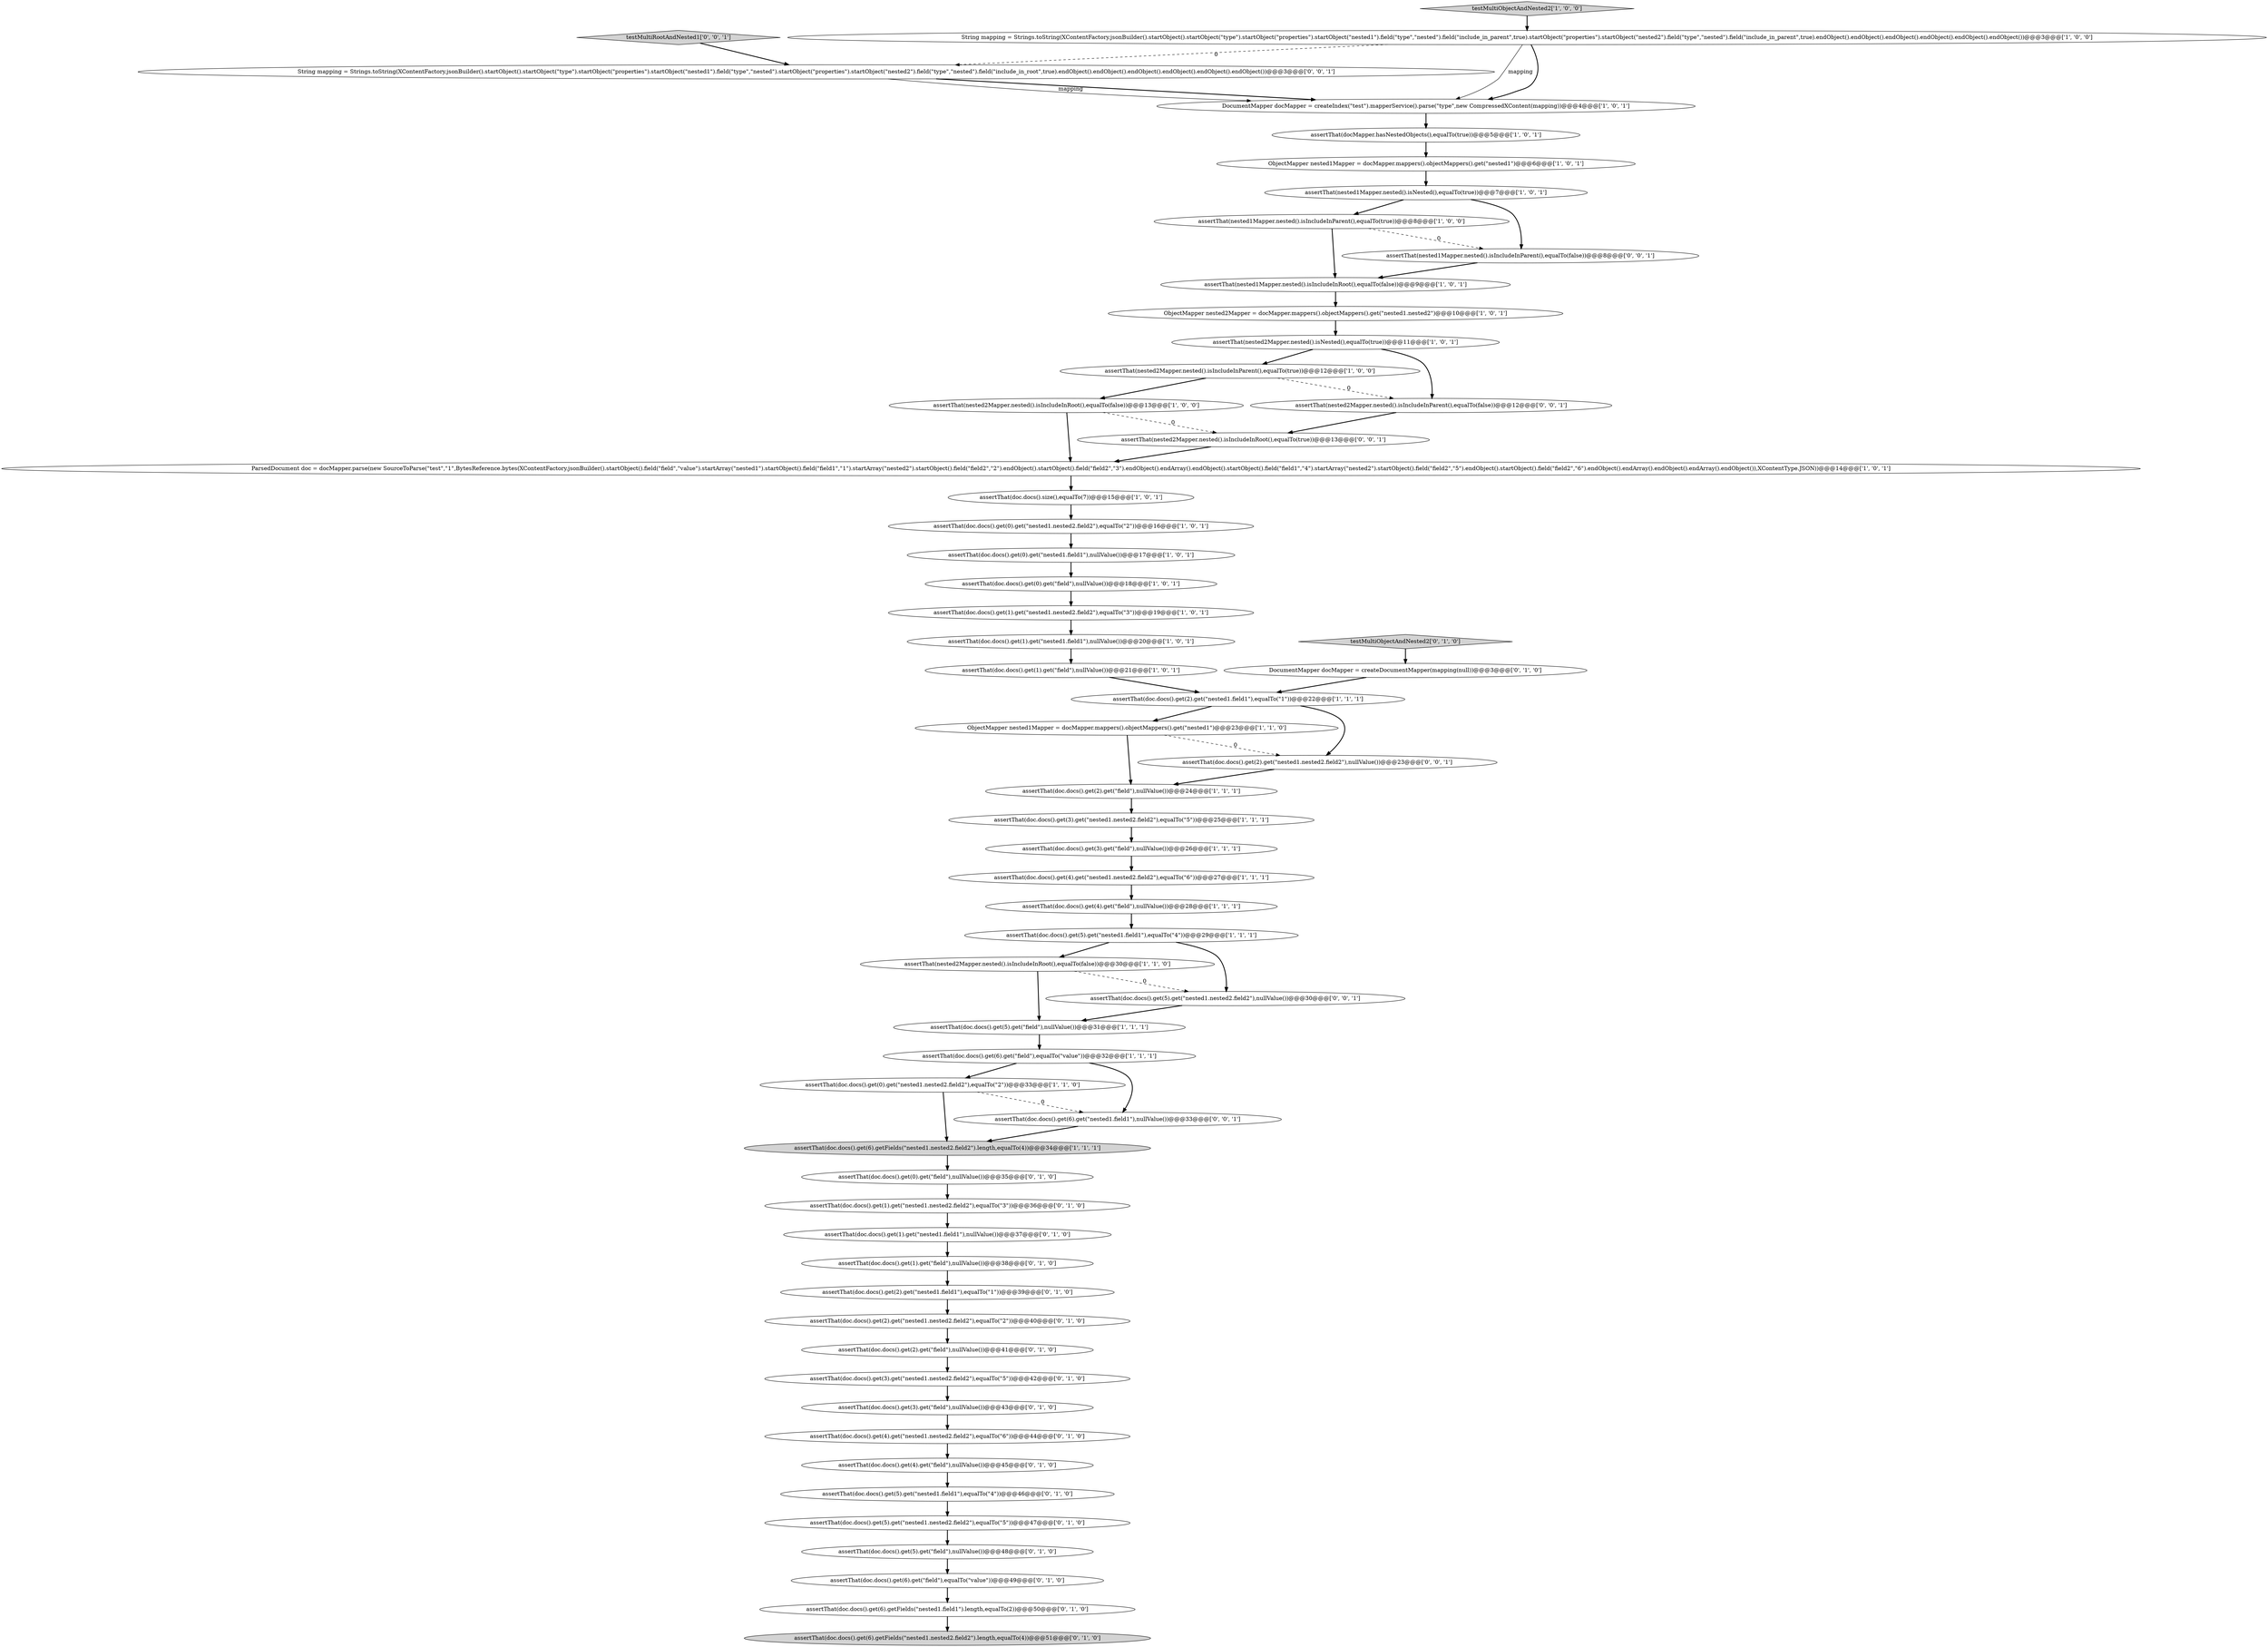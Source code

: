 digraph {
9 [style = filled, label = "assertThat(doc.docs().get(5).get(\"nested1.field1\"),equalTo(\"4\"))@@@29@@@['1', '1', '1']", fillcolor = white, shape = ellipse image = "AAA0AAABBB1BBB"];
5 [style = filled, label = "assertThat(doc.docs().get(6).getFields(\"nested1.nested2.field2\").length,equalTo(4))@@@34@@@['1', '1', '1']", fillcolor = lightgray, shape = ellipse image = "AAA0AAABBB1BBB"];
7 [style = filled, label = "assertThat(nested1Mapper.nested().isIncludeInRoot(),equalTo(false))@@@9@@@['1', '0', '1']", fillcolor = white, shape = ellipse image = "AAA0AAABBB1BBB"];
11 [style = filled, label = "assertThat(doc.docs().get(1).get(\"field\"),nullValue())@@@21@@@['1', '0', '1']", fillcolor = white, shape = ellipse image = "AAA0AAABBB1BBB"];
21 [style = filled, label = "assertThat(doc.docs().get(4).get(\"field\"),nullValue())@@@28@@@['1', '1', '1']", fillcolor = white, shape = ellipse image = "AAA0AAABBB1BBB"];
30 [style = filled, label = "assertThat(doc.docs().get(0).get(\"nested1.nested2.field2\"),equalTo(\"2\"))@@@33@@@['1', '1', '0']", fillcolor = white, shape = ellipse image = "AAA0AAABBB1BBB"];
31 [style = filled, label = "assertThat(nested2Mapper.nested().isIncludeInRoot(),equalTo(false))@@@30@@@['1', '1', '0']", fillcolor = white, shape = ellipse image = "AAA0AAABBB1BBB"];
45 [style = filled, label = "assertThat(doc.docs().get(6).getFields(\"nested1.field1\").length,equalTo(2))@@@50@@@['0', '1', '0']", fillcolor = white, shape = ellipse image = "AAA0AAABBB2BBB"];
48 [style = filled, label = "assertThat(doc.docs().get(6).getFields(\"nested1.nested2.field2\").length,equalTo(4))@@@51@@@['0', '1', '0']", fillcolor = lightgray, shape = ellipse image = "AAA0AAABBB2BBB"];
25 [style = filled, label = "ObjectMapper nested1Mapper = docMapper.mappers().objectMappers().get(\"nested1\")@@@23@@@['1', '1', '0']", fillcolor = white, shape = ellipse image = "AAA0AAABBB1BBB"];
15 [style = filled, label = "ParsedDocument doc = docMapper.parse(new SourceToParse(\"test\",\"1\",BytesReference.bytes(XContentFactory.jsonBuilder().startObject().field(\"field\",\"value\").startArray(\"nested1\").startObject().field(\"field1\",\"1\").startArray(\"nested2\").startObject().field(\"field2\",\"2\").endObject().startObject().field(\"field2\",\"3\").endObject().endArray().endObject().startObject().field(\"field1\",\"4\").startArray(\"nested2\").startObject().field(\"field2\",\"5\").endObject().startObject().field(\"field2\",\"6\").endObject().endArray().endObject().endArray().endObject()),XContentType.JSON))@@@14@@@['1', '0', '1']", fillcolor = white, shape = ellipse image = "AAA0AAABBB1BBB"];
39 [style = filled, label = "assertThat(doc.docs().get(0).get(\"field\"),nullValue())@@@35@@@['0', '1', '0']", fillcolor = white, shape = ellipse image = "AAA0AAABBB2BBB"];
52 [style = filled, label = "assertThat(doc.docs().get(6).get(\"nested1.field1\"),nullValue())@@@33@@@['0', '0', '1']", fillcolor = white, shape = ellipse image = "AAA0AAABBB3BBB"];
13 [style = filled, label = "assertThat(doc.docs().get(2).get(\"field\"),nullValue())@@@24@@@['1', '1', '1']", fillcolor = white, shape = ellipse image = "AAA0AAABBB1BBB"];
8 [style = filled, label = "assertThat(nested2Mapper.nested().isIncludeInRoot(),equalTo(false))@@@13@@@['1', '0', '0']", fillcolor = white, shape = ellipse image = "AAA0AAABBB1BBB"];
41 [style = filled, label = "assertThat(doc.docs().get(4).get(\"field\"),nullValue())@@@45@@@['0', '1', '0']", fillcolor = white, shape = ellipse image = "AAA0AAABBB2BBB"];
53 [style = filled, label = "assertThat(doc.docs().get(5).get(\"nested1.nested2.field2\"),nullValue())@@@30@@@['0', '0', '1']", fillcolor = white, shape = ellipse image = "AAA0AAABBB3BBB"];
57 [style = filled, label = "assertThat(nested2Mapper.nested().isIncludeInParent(),equalTo(false))@@@12@@@['0', '0', '1']", fillcolor = white, shape = ellipse image = "AAA0AAABBB3BBB"];
2 [style = filled, label = "assertThat(doc.docs().get(2).get(\"nested1.field1\"),equalTo(\"1\"))@@@22@@@['1', '1', '1']", fillcolor = white, shape = ellipse image = "AAA0AAABBB1BBB"];
16 [style = filled, label = "testMultiObjectAndNested2['1', '0', '0']", fillcolor = lightgray, shape = diamond image = "AAA0AAABBB1BBB"];
17 [style = filled, label = "ObjectMapper nested1Mapper = docMapper.mappers().objectMappers().get(\"nested1\")@@@6@@@['1', '0', '1']", fillcolor = white, shape = ellipse image = "AAA0AAABBB1BBB"];
35 [style = filled, label = "assertThat(doc.docs().get(2).get(\"field\"),nullValue())@@@41@@@['0', '1', '0']", fillcolor = white, shape = ellipse image = "AAA0AAABBB2BBB"];
59 [style = filled, label = "assertThat(nested1Mapper.nested().isIncludeInParent(),equalTo(false))@@@8@@@['0', '0', '1']", fillcolor = white, shape = ellipse image = "AAA0AAABBB3BBB"];
1 [style = filled, label = "assertThat(doc.docs().get(0).get(\"nested1.field1\"),nullValue())@@@17@@@['1', '0', '1']", fillcolor = white, shape = ellipse image = "AAA0AAABBB1BBB"];
54 [style = filled, label = "assertThat(nested2Mapper.nested().isIncludeInRoot(),equalTo(true))@@@13@@@['0', '0', '1']", fillcolor = white, shape = ellipse image = "AAA0AAABBB3BBB"];
29 [style = filled, label = "assertThat(docMapper.hasNestedObjects(),equalTo(true))@@@5@@@['1', '0', '1']", fillcolor = white, shape = ellipse image = "AAA0AAABBB1BBB"];
12 [style = filled, label = "assertThat(doc.docs().get(3).get(\"field\"),nullValue())@@@26@@@['1', '1', '1']", fillcolor = white, shape = ellipse image = "AAA0AAABBB1BBB"];
43 [style = filled, label = "assertThat(doc.docs().get(1).get(\"nested1.field1\"),nullValue())@@@37@@@['0', '1', '0']", fillcolor = white, shape = ellipse image = "AAA0AAABBB2BBB"];
32 [style = filled, label = "assertThat(doc.docs().get(0).get(\"nested1.nested2.field2\"),equalTo(\"2\"))@@@16@@@['1', '0', '1']", fillcolor = white, shape = ellipse image = "AAA0AAABBB1BBB"];
40 [style = filled, label = "assertThat(doc.docs().get(2).get(\"nested1.nested2.field2\"),equalTo(\"2\"))@@@40@@@['0', '1', '0']", fillcolor = white, shape = ellipse image = "AAA0AAABBB2BBB"];
46 [style = filled, label = "assertThat(doc.docs().get(1).get(\"nested1.nested2.field2\"),equalTo(\"3\"))@@@36@@@['0', '1', '0']", fillcolor = white, shape = ellipse image = "AAA0AAABBB2BBB"];
55 [style = filled, label = "assertThat(doc.docs().get(2).get(\"nested1.nested2.field2\"),nullValue())@@@23@@@['0', '0', '1']", fillcolor = white, shape = ellipse image = "AAA0AAABBB3BBB"];
56 [style = filled, label = "String mapping = Strings.toString(XContentFactory.jsonBuilder().startObject().startObject(\"type\").startObject(\"properties\").startObject(\"nested1\").field(\"type\",\"nested\").startObject(\"properties\").startObject(\"nested2\").field(\"type\",\"nested\").field(\"include_in_root\",true).endObject().endObject().endObject().endObject().endObject().endObject())@@@3@@@['0', '0', '1']", fillcolor = white, shape = ellipse image = "AAA0AAABBB3BBB"];
14 [style = filled, label = "assertThat(doc.docs().get(3).get(\"nested1.nested2.field2\"),equalTo(\"5\"))@@@25@@@['1', '1', '1']", fillcolor = white, shape = ellipse image = "AAA0AAABBB1BBB"];
42 [style = filled, label = "assertThat(doc.docs().get(2).get(\"nested1.field1\"),equalTo(\"1\"))@@@39@@@['0', '1', '0']", fillcolor = white, shape = ellipse image = "AAA0AAABBB2BBB"];
4 [style = filled, label = "assertThat(nested1Mapper.nested().isIncludeInParent(),equalTo(true))@@@8@@@['1', '0', '0']", fillcolor = white, shape = ellipse image = "AAA0AAABBB1BBB"];
49 [style = filled, label = "assertThat(doc.docs().get(5).get(\"nested1.nested2.field2\"),equalTo(\"5\"))@@@47@@@['0', '1', '0']", fillcolor = white, shape = ellipse image = "AAA0AAABBB2BBB"];
26 [style = filled, label = "assertThat(doc.docs().get(6).get(\"field\"),equalTo(\"value\"))@@@32@@@['1', '1', '1']", fillcolor = white, shape = ellipse image = "AAA0AAABBB1BBB"];
58 [style = filled, label = "testMultiRootAndNested1['0', '0', '1']", fillcolor = lightgray, shape = diamond image = "AAA0AAABBB3BBB"];
3 [style = filled, label = "assertThat(doc.docs().get(5).get(\"field\"),nullValue())@@@31@@@['1', '1', '1']", fillcolor = white, shape = ellipse image = "AAA0AAABBB1BBB"];
6 [style = filled, label = "DocumentMapper docMapper = createIndex(\"test\").mapperService().parse(\"type\",new CompressedXContent(mapping))@@@4@@@['1', '0', '1']", fillcolor = white, shape = ellipse image = "AAA0AAABBB1BBB"];
47 [style = filled, label = "assertThat(doc.docs().get(6).get(\"field\"),equalTo(\"value\"))@@@49@@@['0', '1', '0']", fillcolor = white, shape = ellipse image = "AAA0AAABBB2BBB"];
37 [style = filled, label = "assertThat(doc.docs().get(3).get(\"nested1.nested2.field2\"),equalTo(\"5\"))@@@42@@@['0', '1', '0']", fillcolor = white, shape = ellipse image = "AAA0AAABBB2BBB"];
36 [style = filled, label = "assertThat(doc.docs().get(3).get(\"field\"),nullValue())@@@43@@@['0', '1', '0']", fillcolor = white, shape = ellipse image = "AAA0AAABBB2BBB"];
34 [style = filled, label = "assertThat(doc.docs().get(5).get(\"field\"),nullValue())@@@48@@@['0', '1', '0']", fillcolor = white, shape = ellipse image = "AAA0AAABBB2BBB"];
20 [style = filled, label = "assertThat(doc.docs().get(1).get(\"nested1.nested2.field2\"),equalTo(\"3\"))@@@19@@@['1', '0', '1']", fillcolor = white, shape = ellipse image = "AAA0AAABBB1BBB"];
0 [style = filled, label = "String mapping = Strings.toString(XContentFactory.jsonBuilder().startObject().startObject(\"type\").startObject(\"properties\").startObject(\"nested1\").field(\"type\",\"nested\").field(\"include_in_parent\",true).startObject(\"properties\").startObject(\"nested2\").field(\"type\",\"nested\").field(\"include_in_parent\",true).endObject().endObject().endObject().endObject().endObject().endObject())@@@3@@@['1', '0', '0']", fillcolor = white, shape = ellipse image = "AAA0AAABBB1BBB"];
19 [style = filled, label = "assertThat(doc.docs().get(0).get(\"field\"),nullValue())@@@18@@@['1', '0', '1']", fillcolor = white, shape = ellipse image = "AAA0AAABBB1BBB"];
33 [style = filled, label = "assertThat(doc.docs().get(1).get(\"field\"),nullValue())@@@38@@@['0', '1', '0']", fillcolor = white, shape = ellipse image = "AAA0AAABBB2BBB"];
50 [style = filled, label = "assertThat(doc.docs().get(4).get(\"nested1.nested2.field2\"),equalTo(\"6\"))@@@44@@@['0', '1', '0']", fillcolor = white, shape = ellipse image = "AAA0AAABBB2BBB"];
10 [style = filled, label = "assertThat(nested2Mapper.nested().isNested(),equalTo(true))@@@11@@@['1', '0', '1']", fillcolor = white, shape = ellipse image = "AAA0AAABBB1BBB"];
44 [style = filled, label = "testMultiObjectAndNested2['0', '1', '0']", fillcolor = lightgray, shape = diamond image = "AAA0AAABBB2BBB"];
22 [style = filled, label = "assertThat(nested1Mapper.nested().isNested(),equalTo(true))@@@7@@@['1', '0', '1']", fillcolor = white, shape = ellipse image = "AAA0AAABBB1BBB"];
38 [style = filled, label = "assertThat(doc.docs().get(5).get(\"nested1.field1\"),equalTo(\"4\"))@@@46@@@['0', '1', '0']", fillcolor = white, shape = ellipse image = "AAA0AAABBB2BBB"];
18 [style = filled, label = "ObjectMapper nested2Mapper = docMapper.mappers().objectMappers().get(\"nested1.nested2\")@@@10@@@['1', '0', '1']", fillcolor = white, shape = ellipse image = "AAA0AAABBB1BBB"];
24 [style = filled, label = "assertThat(nested2Mapper.nested().isIncludeInParent(),equalTo(true))@@@12@@@['1', '0', '0']", fillcolor = white, shape = ellipse image = "AAA0AAABBB1BBB"];
23 [style = filled, label = "assertThat(doc.docs().size(),equalTo(7))@@@15@@@['1', '0', '1']", fillcolor = white, shape = ellipse image = "AAA0AAABBB1BBB"];
51 [style = filled, label = "DocumentMapper docMapper = createDocumentMapper(mapping(null))@@@3@@@['0', '1', '0']", fillcolor = white, shape = ellipse image = "AAA0AAABBB2BBB"];
28 [style = filled, label = "assertThat(doc.docs().get(4).get(\"nested1.nested2.field2\"),equalTo(\"6\"))@@@27@@@['1', '1', '1']", fillcolor = white, shape = ellipse image = "AAA0AAABBB1BBB"];
27 [style = filled, label = "assertThat(doc.docs().get(1).get(\"nested1.field1\"),nullValue())@@@20@@@['1', '0', '1']", fillcolor = white, shape = ellipse image = "AAA0AAABBB1BBB"];
57->54 [style = bold, label=""];
9->53 [style = bold, label=""];
15->23 [style = bold, label=""];
56->6 [style = bold, label=""];
16->0 [style = bold, label=""];
29->17 [style = bold, label=""];
39->46 [style = bold, label=""];
8->15 [style = bold, label=""];
12->28 [style = bold, label=""];
40->35 [style = bold, label=""];
37->36 [style = bold, label=""];
59->7 [style = bold, label=""];
0->56 [style = dashed, label="0"];
5->39 [style = bold, label=""];
0->6 [style = bold, label=""];
25->13 [style = bold, label=""];
10->24 [style = bold, label=""];
9->31 [style = bold, label=""];
19->20 [style = bold, label=""];
53->3 [style = bold, label=""];
34->47 [style = bold, label=""];
23->32 [style = bold, label=""];
3->26 [style = bold, label=""];
55->13 [style = bold, label=""];
17->22 [style = bold, label=""];
49->34 [style = bold, label=""];
45->48 [style = bold, label=""];
54->15 [style = bold, label=""];
42->40 [style = bold, label=""];
11->2 [style = bold, label=""];
4->7 [style = bold, label=""];
58->56 [style = bold, label=""];
6->29 [style = bold, label=""];
20->27 [style = bold, label=""];
22->4 [style = bold, label=""];
26->30 [style = bold, label=""];
56->6 [style = solid, label="mapping"];
44->51 [style = bold, label=""];
26->52 [style = bold, label=""];
0->6 [style = solid, label="mapping"];
30->52 [style = dashed, label="0"];
8->54 [style = dashed, label="0"];
22->59 [style = bold, label=""];
28->21 [style = bold, label=""];
21->9 [style = bold, label=""];
52->5 [style = bold, label=""];
31->53 [style = dashed, label="0"];
18->10 [style = bold, label=""];
27->11 [style = bold, label=""];
38->49 [style = bold, label=""];
30->5 [style = bold, label=""];
51->2 [style = bold, label=""];
35->37 [style = bold, label=""];
33->42 [style = bold, label=""];
32->1 [style = bold, label=""];
14->12 [style = bold, label=""];
7->18 [style = bold, label=""];
43->33 [style = bold, label=""];
41->38 [style = bold, label=""];
47->45 [style = bold, label=""];
36->50 [style = bold, label=""];
10->57 [style = bold, label=""];
4->59 [style = dashed, label="0"];
25->55 [style = dashed, label="0"];
24->8 [style = bold, label=""];
31->3 [style = bold, label=""];
1->19 [style = bold, label=""];
24->57 [style = dashed, label="0"];
2->25 [style = bold, label=""];
50->41 [style = bold, label=""];
13->14 [style = bold, label=""];
2->55 [style = bold, label=""];
46->43 [style = bold, label=""];
}
